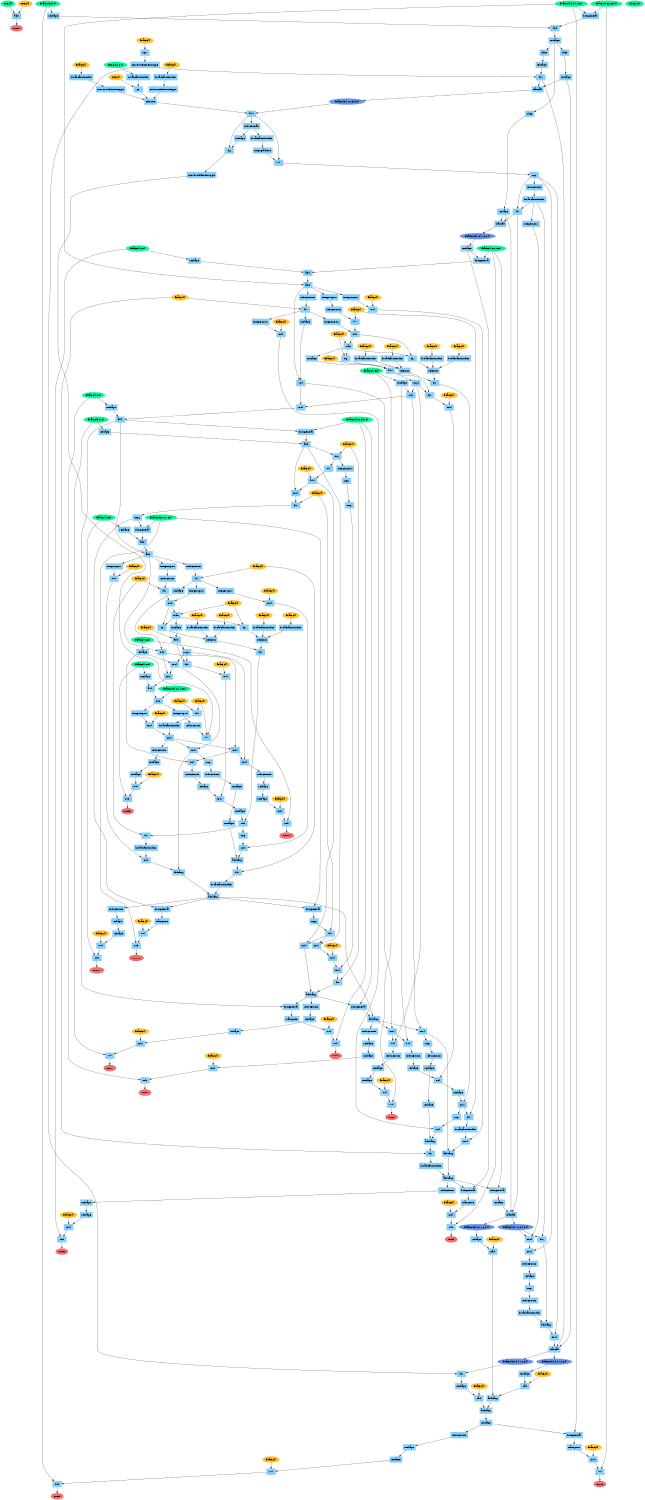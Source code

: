 digraph {
	size="6,10!"
	a [label="int32[]" color=mediumspringgreen style=filled]
	b [label="float32[768]" color=mediumspringgreen style=filled]
	c [label="float32[768]" color=mediumspringgreen style=filled]
	d [label="float32[768]" color=mediumspringgreen style=filled]
	e [label="float32[768,768]" color=mediumspringgreen style=filled]
	f [label="float32[2304]" color=mediumspringgreen style=filled]
	g [label="float32[768,2304]" color=mediumspringgreen style=filled]
	h [label="float32[3072]" color=mediumspringgreen style=filled]
	i [label="float32[768,3072]" color=mediumspringgreen style=filled]
	j [label="float32[768]" color=mediumspringgreen style=filled]
	k [label="float32[768]" color=mediumspringgreen style=filled]
	l [label="float32[768]" color=mediumspringgreen style=filled]
	m [label="float32[3072,768]" color=mediumspringgreen style=filled]
	n [label="int32[64,64]" color=mediumspringgreen style=filled]
	o [label="float32[64,64,768]" color=mediumspringgreen style=filled]
	p [label="float32[64,64,768]" color=mediumspringgreen style=filled]
	q [label="uint32[2]" color=mediumspringgreen style=filled]
	r [label=dot_general color=lightskyblue shape=box style=filled]
	o -> r
	g -> r
	s [label=reshape color=lightskyblue shape=box style=filled]
	f -> s
	t [label=add color=lightskyblue shape=box style=filled]
	r -> t
	s -> t
	u [label=reshape color=lightskyblue shape=box style=filled]
	t -> u
	v [label=slice color=lightskyblue shape=box style=filled]
	u -> v
	w [label=slice color=lightskyblue shape=box style=filled]
	u -> w
	x [label=slice color=lightskyblue shape=box style=filled]
	u -> x
	y [label=reshape color=lightskyblue shape=box style=filled]
	v -> y
	z [label=reshape color=lightskyblue shape=box style=filled]
	w -> z
	ba [label=reshape color=lightskyblue shape=box style=filled]
	x -> ba
	bb [label=broadcast_in_dim color=lightskyblue shape=box style=filled]
	n -> bb
	139648044202192 [label="int32[]" color=goldenrod1 style=filled]
	bc [label=gt color=lightskyblue shape=box style=filled]
	bb -> bc
	139648044202192 -> bc
	139648650093072 [label="float32[]" color=goldenrod1 style=filled]
	bd [label=broadcast_in_dim color=lightskyblue shape=box style=filled]
	139648650093072 -> bd
	be [label=convert_element_type color=lightskyblue shape=box style=filled]
	bd -> be
	139648650093776 [label="float32[]" color=goldenrod1 style=filled]
	bf [label=broadcast_in_dim color=lightskyblue shape=box style=filled]
	139648650093776 -> bf
	bg [label=convert_element_type color=lightskyblue shape=box style=filled]
	bf -> bg
	bh [label=select_n color=lightskyblue shape=box style=filled]
	bc -> bh
	bg -> bh
	be -> bh
	139648650094608 [label="float32[]" color=goldenrod1 style=filled]
	bi [label=sqrt color=lightskyblue shape=box style=filled]
	139648650094608 -> bi
	bj [label=convert_element_type color=lightskyblue shape=box style=filled]
	bi -> bj
	bk [label=div color=lightskyblue shape=box style=filled]
	y -> bk
	bj -> bk
	id0 [label=xla_call color=lightskyblue shape=box style=filled]
	bk -> id0
	ba -> id0
	bl [label="float32[64,12,64,64]" color=cornflowerblue style=filled]
	id0 -> bl
	bm [label=add color=lightskyblue shape=box style=filled]
	bl -> bm
	bh -> bm
	bn [label=reduce_max color=lightskyblue shape=box style=filled]
	bm -> bn
	bo [label=reshape color=lightskyblue shape=box style=filled]
	bn -> bo
	bp [label=eq color=lightskyblue shape=box style=filled]
	bm -> bp
	bo -> bp
	bq [label=convert_element_type color=lightskyblue shape=box style=filled]
	bp -> bq
	_ [label=reduce_sum color=lightskyblue shape=box style=filled]
	bq -> _
	br [label=broadcast_in_dim color=lightskyblue shape=box style=filled]
	bn -> br
	bs [label=stop_gradient color=lightskyblue shape=box style=filled]
	br -> bs
	bt [label=sub color=lightskyblue shape=box style=filled]
	bm -> bt
	bs -> bt
	bu [label=exp color=lightskyblue shape=box style=filled]
	bt -> bu
	bv [label=reduce_sum color=lightskyblue shape=box style=filled]
	bu -> bv
	bw [label=broadcast_in_dim color=lightskyblue shape=box style=filled]
	bv -> bw
	bx [label=div color=lightskyblue shape=box style=filled]
	bu -> bx
	bw -> bx
	by [label=integer_pow color=lightskyblue shape=box style=filled]
	bw -> by
	id1 [label=xla_call color=lightskyblue shape=box style=filled]
	bx -> id1
	z -> id1
	bz [label="float32[64,64,12,64]" color=cornflowerblue style=filled]
	id1 -> bz
	ca [label=reshape color=lightskyblue shape=box style=filled]
	bz -> ca
	cb [label=dot_general color=lightskyblue shape=box style=filled]
	ca -> cb
	e -> cb
	cc [label=reshape color=lightskyblue shape=box style=filled]
	d -> cc
	cd [label=add color=lightskyblue shape=box style=filled]
	cb -> cd
	cc -> cd
	ce [label=add color=lightskyblue shape=box style=filled]
	cd -> ce
	o -> ce
	cf [label=reduce_sum color=lightskyblue shape=box style=filled]
	ce -> cf
	139648044382704 [label="float32[]" color=goldenrod1 style=filled]
	cg [label=div color=lightskyblue shape=box style=filled]
	cf -> cg
	139648044382704 -> cg
	ch [label=integer_pow color=lightskyblue shape=box style=filled]
	ce -> ch
	ci [label=integer_pow color=lightskyblue shape=box style=filled]
	ce -> ci
	139648044316784 [label="float32[]" color=goldenrod1 style=filled]
	cj [label=mul color=lightskyblue shape=box style=filled]
	139648044316784 -> cj
	ci -> cj
	ck [label=reduce_sum color=lightskyblue shape=box style=filled]
	ch -> ck
	139648043949968 [label="float32[]" color=goldenrod1 style=filled]
	cl [label=div color=lightskyblue shape=box style=filled]
	ck -> cl
	139648043949968 -> cl
	cm [label=integer_pow color=lightskyblue shape=box style=filled]
	cg -> cm
	cn [label=integer_pow color=lightskyblue shape=box style=filled]
	cg -> cn
	139648043947280 [label="float32[]" color=goldenrod1 style=filled]
	co [label=mul color=lightskyblue shape=box style=filled]
	139648043947280 -> co
	cn -> co
	cp [label=sub color=lightskyblue shape=box style=filled]
	cl -> cp
	cm -> cp
	139648043735536 [label="float32[]" color=goldenrod1 style=filled]
	cq [label=max color=lightskyblue shape=box style=filled]
	139648043735536 -> cq
	cp -> cq
	cr [label=eq color=lightskyblue shape=box style=filled]
	cp -> cr
	cq -> cr
	139648043952816 [label="float32[]" color=goldenrod1 style=filled]
	cs [label=broadcast_in_dim color=lightskyblue shape=box style=filled]
	139648043952816 -> cs
	139648043953200 [label="float32[]" color=goldenrod1 style=filled]
	ct [label=broadcast_in_dim color=lightskyblue shape=box style=filled]
	139648043953200 -> ct
	cu [label=select_n color=lightskyblue shape=box style=filled]
	cr -> cu
	ct -> cu
	cs -> cu
	139648043735536 [label="float32[]" color=goldenrod1 style=filled]
	cv [label=eq color=lightskyblue shape=box style=filled]
	139648043735536 -> cv
	cq -> cv
	139648043953968 [label="float32[]" color=goldenrod1 style=filled]
	cw [label=broadcast_in_dim color=lightskyblue shape=box style=filled]
	139648043953968 -> cw
	139648043983088 [label="float32[]" color=goldenrod1 style=filled]
	cx [label=broadcast_in_dim color=lightskyblue shape=box style=filled]
	139648043983088 -> cx
	cy [label=select_n color=lightskyblue shape=box style=filled]
	cv -> cy
	cx -> cy
	cw -> cy
	cz [label=div color=lightskyblue shape=box style=filled]
	cu -> cz
	cy -> cz
	da [label=reshape color=lightskyblue shape=box style=filled]
	cg -> da
	db [label=reshape color=lightskyblue shape=box style=filled]
	cq -> db
	dc [label=sub color=lightskyblue shape=box style=filled]
	ce -> dc
	da -> dc
	139648043843728 [label="float32[]" color=goldenrod1 style=filled]
	dd [label=add color=lightskyblue shape=box style=filled]
	db -> dd
	139648043843728 -> dd
	de [label=rsqrt color=lightskyblue shape=box style=filled]
	dd -> de
	df [label=div color=lightskyblue shape=box style=filled]
	de -> df
	dd -> df
	139648043945488 [label="float32[]" color=goldenrod1 style=filled]
	dg [label=mul color=lightskyblue shape=box style=filled]
	139648043945488 -> dg
	df -> dg
	dh [label=reshape color=lightskyblue shape=box style=filled]
	c -> dh
	di [label=mul color=lightskyblue shape=box style=filled]
	de -> di
	dh -> di
	dj [label=mul color=lightskyblue shape=box style=filled]
	dc -> dj
	di -> dj
	dk [label=reshape color=lightskyblue shape=box style=filled]
	b -> dk
	dl [label=add color=lightskyblue shape=box style=filled]
	dj -> dl
	dk -> dl
	dm [label=dot_general color=lightskyblue shape=box style=filled]
	dl -> dm
	i -> dm
	dn [label=reshape color=lightskyblue shape=box style=filled]
	h -> dn
	do [label=add color=lightskyblue shape=box style=filled]
	dm -> do
	dn -> do
	139648044582768 [label="float32[]" color=goldenrod1 style=filled]
	dp [label=div color=lightskyblue shape=box style=filled]
	do -> dp
	139648044582768 -> dp
	dq [label=erf color=lightskyblue shape=box style=filled]
	dp -> dq
	dr [label=integer_pow color=lightskyblue shape=box style=filled]
	dp -> dr
	ds [label=neg color=lightskyblue shape=box style=filled]
	dr -> ds
	dt [label=exp color=lightskyblue shape=box style=filled]
	ds -> dt
	139648043425008 [label="float32[]" color=goldenrod1 style=filled]
	du [label=add color=lightskyblue shape=box style=filled]
	dq -> du
	139648043425008 -> du
	dv [label=mul color=lightskyblue shape=box style=filled]
	do -> dv
	du -> dv
	139648043959280 [label="float32[]" color=goldenrod1 style=filled]
	dw [label=div color=lightskyblue shape=box style=filled]
	dv -> dw
	139648043959280 -> dw
	dx [label=copy color=lightskyblue shape=box style=filled]
	dw -> dx
	dy [label=dot_general color=lightskyblue shape=box style=filled]
	dx -> dy
	m -> dy
	dz [label=reshape color=lightskyblue shape=box style=filled]
	l -> dz
	ea [label=add color=lightskyblue shape=box style=filled]
	dy -> ea
	dz -> ea
	eb [label=add color=lightskyblue shape=box style=filled]
	ea -> eb
	dl -> eb
	ec [label=reduce_sum color=lightskyblue shape=box style=filled]
	eb -> ec
	139648043630384 [label="float32[]" color=goldenrod1 style=filled]
	ed [label=div color=lightskyblue shape=box style=filled]
	ec -> ed
	139648043630384 -> ed
	ee [label=integer_pow color=lightskyblue shape=box style=filled]
	eb -> ee
	ef [label=integer_pow color=lightskyblue shape=box style=filled]
	eb -> ef
	139648043984816 [label="float32[]" color=goldenrod1 style=filled]
	eg [label=mul color=lightskyblue shape=box style=filled]
	139648043984816 -> eg
	ef -> eg
	eh [label=reduce_sum color=lightskyblue shape=box style=filled]
	ee -> eh
	139648043718000 [label="float32[]" color=goldenrod1 style=filled]
	ei [label=div color=lightskyblue shape=box style=filled]
	eh -> ei
	139648043718000 -> ei
	ej [label=integer_pow color=lightskyblue shape=box style=filled]
	ed -> ej
	ek [label=integer_pow color=lightskyblue shape=box style=filled]
	ed -> ek
	139648044132272 [label="float32[]" color=goldenrod1 style=filled]
	el [label=mul color=lightskyblue shape=box style=filled]
	139648044132272 -> el
	ek -> el
	em [label=sub color=lightskyblue shape=box style=filled]
	ei -> em
	ej -> em
	139648043959568 [label="float32[]" color=goldenrod1 style=filled]
	en [label=max color=lightskyblue shape=box style=filled]
	139648043959568 -> en
	em -> en
	eo [label=eq color=lightskyblue shape=box style=filled]
	em -> eo
	en -> eo
	139648043733808 [label="float32[]" color=goldenrod1 style=filled]
	ep [label=broadcast_in_dim color=lightskyblue shape=box style=filled]
	139648043733808 -> ep
	139648043734384 [label="float32[]" color=goldenrod1 style=filled]
	eq [label=broadcast_in_dim color=lightskyblue shape=box style=filled]
	139648043734384 -> eq
	er [label=select_n color=lightskyblue shape=box style=filled]
	eo -> er
	eq -> er
	ep -> er
	139648043959568 [label="float32[]" color=goldenrod1 style=filled]
	es [label=eq color=lightskyblue shape=box style=filled]
	139648043959568 -> es
	en -> es
	139648043753904 [label="float32[]" color=goldenrod1 style=filled]
	et [label=broadcast_in_dim color=lightskyblue shape=box style=filled]
	139648043753904 -> et
	139648043754096 [label="float32[]" color=goldenrod1 style=filled]
	eu [label=broadcast_in_dim color=lightskyblue shape=box style=filled]
	139648043754096 -> eu
	ev [label=select_n color=lightskyblue shape=box style=filled]
	es -> ev
	eu -> ev
	et -> ev
	ew [label=div color=lightskyblue shape=box style=filled]
	er -> ew
	ev -> ew
	ex [label=reshape color=lightskyblue shape=box style=filled]
	ed -> ex
	ey [label=reshape color=lightskyblue shape=box style=filled]
	en -> ey
	ez [label=sub color=lightskyblue shape=box style=filled]
	eb -> ez
	ex -> ez
	139648043961296 [label="float32[]" color=goldenrod1 style=filled]
	fa [label=add color=lightskyblue shape=box style=filled]
	ey -> fa
	139648043961296 -> fa
	fb [label=rsqrt color=lightskyblue shape=box style=filled]
	fa -> fb
	fc [label=div color=lightskyblue shape=box style=filled]
	fb -> fc
	fa -> fc
	139648043691920 [label="float32[]" color=goldenrod1 style=filled]
	fd [label=mul color=lightskyblue shape=box style=filled]
	139648043691920 -> fd
	fc -> fd
	fe [label=reshape color=lightskyblue shape=box style=filled]
	k -> fe
	ff [label=mul color=lightskyblue shape=box style=filled]
	fb -> ff
	fe -> ff
	fg [label=mul color=lightskyblue shape=box style=filled]
	ez -> fg
	ff -> fg
	fh [label=reshape color=lightskyblue shape=box style=filled]
	j -> fh
	fi [label=add color=lightskyblue shape=box style=filled]
	fg -> fi
	fh -> fi
	fj [label=sub color=lightskyblue shape=box style=filled]
	fi -> fj
	p -> fj
	fk [label=integer_pow color=lightskyblue shape=box style=filled]
	fj -> fk
	fl [label=integer_pow color=lightskyblue shape=box style=filled]
	fj -> fl
	139648043715728 [label="float32[]" color=goldenrod1 style=filled]
	fm [label=mul color=lightskyblue shape=box style=filled]
	139648043715728 -> fm
	fl -> fm
	fn [label=reduce_sum color=lightskyblue shape=box style=filled]
	fk -> fn
	139648043754192 [label="float32[]" color=goldenrod1 style=filled]
	_ [label=div color=lightskyblue shape=box style=filled]
	fn -> _
	139648043754192 -> _
	139648043970896 [label="float32[]" color=goldenrod1 style=filled]
	139648043754192 [label="float32[]" color=goldenrod1 style=filled]
	fo [label=div color=lightskyblue shape=box style=filled]
	139648043970896 -> fo
	139648043754192 -> fo
	fp [label=broadcast_in_dim color=lightskyblue shape=box style=filled]
	fo -> fp
	fq [label=mul color=lightskyblue shape=box style=filled]
	fp -> fq
	fm -> fq
	fr [label=reduce_sum color=lightskyblue shape=box style=filled]
	fq -> fr
	fs [label=reshape color=lightskyblue shape=box style=filled]
	fr -> fs
	ft [label=reshape color=lightskyblue shape=box style=filled]
	fs -> ft
	fu [label=mul color=lightskyblue shape=box style=filled]
	ez -> fu
	fq -> fu
	fv [label=mul color=lightskyblue shape=box style=filled]
	fq -> fv
	ff -> fv
	fw [label=mul color=lightskyblue shape=box style=filled]
	fb -> fw
	fu -> fw
	fx [label=reduce_sum color=lightskyblue shape=box style=filled]
	fw -> fx
	fy [label=reshape color=lightskyblue shape=box style=filled]
	fx -> fy
	fz [label=mul color=lightskyblue shape=box style=filled]
	fu -> fz
	fe -> fz
	ga [label=reduce_sum color=lightskyblue shape=box style=filled]
	fz -> ga
	gb [label=reshape color=lightskyblue shape=box style=filled]
	ga -> gb
	gc [label=reshape color=lightskyblue shape=box style=filled]
	fy -> gc
	gd [label=mul color=lightskyblue shape=box style=filled]
	gb -> gd
	fd -> gd
	ge [label=reshape color=lightskyblue shape=box style=filled]
	gd -> ge
	gf [label=mul color=lightskyblue shape=box style=filled]
	ge -> gf
	ew -> gf
	gg [label=neg color=lightskyblue shape=box style=filled]
	gf -> gg
	gh [label=mul color=lightskyblue shape=box style=filled]
	gg -> gh
	el -> gh
	139648043718000 [label="float32[]" color=goldenrod1 style=filled]
	gi [label=div color=lightskyblue shape=box style=filled]
	gf -> gi
	139648043718000 -> gi
	gj [label=broadcast_in_dim color=lightskyblue shape=box style=filled]
	gi -> gj
	gk [label=mul color=lightskyblue shape=box style=filled]
	gj -> gk
	eg -> gk
	gl [label=neg color=lightskyblue shape=box style=filled]
	fv -> gl
	gm [label=reduce_sum color=lightskyblue shape=box style=filled]
	gl -> gm
	gn [label=reshape color=lightskyblue shape=box style=filled]
	gm -> gn
	go [label=add_any color=lightskyblue shape=box style=filled]
	gk -> go
	fv -> go
	gp [label=reshape color=lightskyblue shape=box style=filled]
	gn -> gp
	gq [label=add_any color=lightskyblue shape=box style=filled]
	gh -> gq
	gp -> gq
	139648043630384 [label="float32[]" color=goldenrod1 style=filled]
	gr [label=div color=lightskyblue shape=box style=filled]
	gq -> gr
	139648043630384 -> gr
	gs [label=broadcast_in_dim color=lightskyblue shape=box style=filled]
	gr -> gs
	gt [label=add_any color=lightskyblue shape=box style=filled]
	go -> gt
	gs -> gt
	gu [label=reduce_sum color=lightskyblue shape=box style=filled]
	gt -> gu
	gv [label=reshape color=lightskyblue shape=box style=filled]
	gu -> gv
	gw [label=reshape color=lightskyblue shape=box style=filled]
	gv -> gw
	gx [label=dot_general color=lightskyblue shape=box style=filled]
	gt -> gx
	dx -> gx
	gy [label=transpose color=lightskyblue shape=box style=filled]
	gx -> gy
	gz [label=dot_general color=lightskyblue shape=box style=filled]
	gt -> gz
	m -> gz
	ha [label=copy color=lightskyblue shape=box style=filled]
	gz -> ha
	139648043959280 [label="float32[]" color=goldenrod1 style=filled]
	hb [label=div color=lightskyblue shape=box style=filled]
	ha -> hb
	139648043959280 -> hb
	hc [label=mul color=lightskyblue shape=box style=filled]
	do -> hc
	hb -> hc
	hd [label=mul color=lightskyblue shape=box style=filled]
	hb -> hd
	du -> hd
	139648044057200 [label="float32[]" color=goldenrod1 style=filled]
	he [label=mul color=lightskyblue shape=box style=filled]
	139648044057200 -> he
	hc -> he
	hf [label=mul color=lightskyblue shape=box style=filled]
	he -> hf
	dt -> hf
	139648044582768 [label="float32[]" color=goldenrod1 style=filled]
	hg [label=div color=lightskyblue shape=box style=filled]
	hf -> hg
	139648044582768 -> hg
	hh [label=add_any color=lightskyblue shape=box style=filled]
	hd -> hh
	hg -> hh
	hi [label=reduce_sum color=lightskyblue shape=box style=filled]
	hh -> hi
	hj [label=reshape color=lightskyblue shape=box style=filled]
	hi -> hj
	hk [label=reshape color=lightskyblue shape=box style=filled]
	hj -> hk
	hl [label=dot_general color=lightskyblue shape=box style=filled]
	hh -> hl
	dl -> hl
	hm [label=transpose color=lightskyblue shape=box style=filled]
	hl -> hm
	hn [label=dot_general color=lightskyblue shape=box style=filled]
	hh -> hn
	i -> hn
	ho [label=add_any color=lightskyblue shape=box style=filled]
	gt -> ho
	hn -> ho
	hp [label=reduce_sum color=lightskyblue shape=box style=filled]
	ho -> hp
	hq [label=reshape color=lightskyblue shape=box style=filled]
	hp -> hq
	hr [label=reshape color=lightskyblue shape=box style=filled]
	hq -> hr
	hs [label=mul color=lightskyblue shape=box style=filled]
	dc -> hs
	ho -> hs
	ht [label=mul color=lightskyblue shape=box style=filled]
	ho -> ht
	di -> ht
	hu [label=mul color=lightskyblue shape=box style=filled]
	de -> hu
	hs -> hu
	hv [label=reduce_sum color=lightskyblue shape=box style=filled]
	hu -> hv
	hw [label=reshape color=lightskyblue shape=box style=filled]
	hv -> hw
	hx [label=mul color=lightskyblue shape=box style=filled]
	hs -> hx
	dh -> hx
	hy [label=reduce_sum color=lightskyblue shape=box style=filled]
	hx -> hy
	hz [label=reshape color=lightskyblue shape=box style=filled]
	hy -> hz
	ia [label=reshape color=lightskyblue shape=box style=filled]
	hw -> ia
	ib [label=mul color=lightskyblue shape=box style=filled]
	hz -> ib
	dg -> ib
	ic [label=reshape color=lightskyblue shape=box style=filled]
	ib -> ic
	id [label=mul color=lightskyblue shape=box style=filled]
	ic -> id
	cz -> id
	ie [label=neg color=lightskyblue shape=box style=filled]
	id -> ie
	if [label=mul color=lightskyblue shape=box style=filled]
	ie -> if
	co -> if
	139648043949968 [label="float32[]" color=goldenrod1 style=filled]
	ig [label=div color=lightskyblue shape=box style=filled]
	id -> ig
	139648043949968 -> ig
	ih [label=broadcast_in_dim color=lightskyblue shape=box style=filled]
	ig -> ih
	ii [label=mul color=lightskyblue shape=box style=filled]
	ih -> ii
	cj -> ii
	ij [label=neg color=lightskyblue shape=box style=filled]
	ht -> ij
	ik [label=reduce_sum color=lightskyblue shape=box style=filled]
	ij -> ik
	il [label=reshape color=lightskyblue shape=box style=filled]
	ik -> il
	im [label=add_any color=lightskyblue shape=box style=filled]
	ii -> im
	ht -> im
	in [label=reshape color=lightskyblue shape=box style=filled]
	il -> in
	io [label=add_any color=lightskyblue shape=box style=filled]
	if -> io
	in -> io
	139648044382704 [label="float32[]" color=goldenrod1 style=filled]
	ip [label=div color=lightskyblue shape=box style=filled]
	io -> ip
	139648044382704 -> ip
	iq [label=broadcast_in_dim color=lightskyblue shape=box style=filled]
	ip -> iq
	ir [label=add_any color=lightskyblue shape=box style=filled]
	im -> ir
	iq -> ir
	is [label=reduce_sum color=lightskyblue shape=box style=filled]
	ir -> is
	it [label=reshape color=lightskyblue shape=box style=filled]
	is -> it
	iu [label=reshape color=lightskyblue shape=box style=filled]
	it -> iu
	iv [label=dot_general color=lightskyblue shape=box style=filled]
	ir -> iv
	ca -> iv
	iw [label=transpose color=lightskyblue shape=box style=filled]
	iv -> iw
	ix [label=dot_general color=lightskyblue shape=box style=filled]
	ir -> ix
	e -> ix
	iy [label=reshape color=lightskyblue shape=box style=filled]
	ix -> iy
	id2 [label=xla_call color=lightskyblue shape=box style=filled]
	bx -> id2
	z -> id2
	iy -> id2
	iz [label="float32[64,12,64,64]" color=cornflowerblue style=filled]
	id2 -> iz
	ja [label="float32[64,64,12,64]" color=cornflowerblue style=filled]
	id2 -> ja
	jb [label=reshape color=lightskyblue shape=box style=filled]
	ja -> jb
	139648043735152 [label="float32[]" color=goldenrod1 style=filled]
	jc [label=pad color=lightskyblue shape=box style=filled]
	jb -> jc
	139648043735152 -> jc
	jd [label=mul color=lightskyblue shape=box style=filled]
	iz -> jd
	by -> jd
	je [label=mul color=lightskyblue shape=box style=filled]
	jd -> je
	bu -> je
	jf [label=reduce_sum color=lightskyblue shape=box style=filled]
	je -> jf
	jg [label=reshape color=lightskyblue shape=box style=filled]
	jf -> jg
	jh [label=neg color=lightskyblue shape=box style=filled]
	jg -> jh
	ji [label=div color=lightskyblue shape=box style=filled]
	iz -> ji
	bw -> ji
	jj [label=reduce_sum color=lightskyblue shape=box style=filled]
	jh -> jj
	jk [label=broadcast_in_dim color=lightskyblue shape=box style=filled]
	jj -> jk
	jl [label=add_any color=lightskyblue shape=box style=filled]
	ji -> jl
	jk -> jl
	jm [label=mul color=lightskyblue shape=box style=filled]
	jl -> jm
	bu -> jm
	id3 [label=xla_call color=lightskyblue shape=box style=filled]
	ba -> id3
	bk -> id3
	jm -> id3
	jn [label="float32[64,64,12,64]" color=cornflowerblue style=filled]
	id3 -> jn
	jo [label="float32[64,64,12,64]" color=cornflowerblue style=filled]
	id3 -> jo
	jp [label=reshape color=lightskyblue shape=box style=filled]
	jo -> jp
	139648043396432 [label="float32[]" color=goldenrod1 style=filled]
	jq [label=pad color=lightskyblue shape=box style=filled]
	jp -> jq
	139648043396432 -> jq
	jr [label=add_any color=lightskyblue shape=box style=filled]
	jc -> jr
	jq -> jr
	js [label=div color=lightskyblue shape=box style=filled]
	jn -> js
	bj -> js
	jt [label=reshape color=lightskyblue shape=box style=filled]
	js -> jt
	139648043422320 [label="float32[]" color=goldenrod1 style=filled]
	ju [label=pad color=lightskyblue shape=box style=filled]
	jt -> ju
	139648043422320 -> ju
	jv [label=add_any color=lightskyblue shape=box style=filled]
	jr -> jv
	ju -> jv
	jw [label=reshape color=lightskyblue shape=box style=filled]
	jv -> jw
	jx [label=reduce_sum color=lightskyblue shape=box style=filled]
	jw -> jx
	jy [label=reshape color=lightskyblue shape=box style=filled]
	jx -> jy
	jz [label=reshape color=lightskyblue shape=box style=filled]
	jy -> jz
	ka [label=dot_general color=lightskyblue shape=box style=filled]
	jw -> ka
	o -> ka
	kb [label=transpose color=lightskyblue shape=box style=filled]
	ka -> kb
	139648043972432 [label="float32[]" color=goldenrod1 style=filled]
	kc [label=mul color=lightskyblue shape=box style=filled]
	139648043972432 -> kc
	hr -> kc
	kd [label=sub color=lightskyblue shape=box style=filled]
	b -> kd
	kc -> kd
	139648043828208 [label="float32[]" color=goldenrod1 style=filled]
	ke [label=mul color=lightskyblue shape=box style=filled]
	139648043828208 -> ke
	ia -> ke
	kf [label=sub color=lightskyblue shape=box style=filled]
	c -> kf
	ke -> kf
	139648043828496 [label="float32[]" color=goldenrod1 style=filled]
	kg [label=mul color=lightskyblue shape=box style=filled]
	139648043828496 -> kg
	iu -> kg
	kh [label=sub color=lightskyblue shape=box style=filled]
	d -> kh
	kg -> kh
	139648043828784 [label="float32[]" color=goldenrod1 style=filled]
	ki [label=mul color=lightskyblue shape=box style=filled]
	139648043828784 -> ki
	iw -> ki
	kj [label=sub color=lightskyblue shape=box style=filled]
	e -> kj
	ki -> kj
	139648043829072 [label="float32[]" color=goldenrod1 style=filled]
	kk [label=mul color=lightskyblue shape=box style=filled]
	139648043829072 -> kk
	jz -> kk
	kl [label=sub color=lightskyblue shape=box style=filled]
	f -> kl
	kk -> kl
	139648043829360 [label="float32[]" color=goldenrod1 style=filled]
	km [label=mul color=lightskyblue shape=box style=filled]
	139648043829360 -> km
	kb -> km
	kn [label=sub color=lightskyblue shape=box style=filled]
	g -> kn
	km -> kn
	139648043829648 [label="float32[]" color=goldenrod1 style=filled]
	ko [label=mul color=lightskyblue shape=box style=filled]
	139648043829648 -> ko
	hk -> ko
	kp [label=sub color=lightskyblue shape=box style=filled]
	h -> kp
	ko -> kp
	139648043829936 [label="float32[]" color=goldenrod1 style=filled]
	kq [label=mul color=lightskyblue shape=box style=filled]
	139648043829936 -> kq
	hm -> kq
	kr [label=sub color=lightskyblue shape=box style=filled]
	i -> kr
	kq -> kr
	139648043830224 [label="float32[]" color=goldenrod1 style=filled]
	ks [label=mul color=lightskyblue shape=box style=filled]
	139648043830224 -> ks
	ft -> ks
	kt [label=sub color=lightskyblue shape=box style=filled]
	j -> kt
	ks -> kt
	139648043830512 [label="float32[]" color=goldenrod1 style=filled]
	ku [label=mul color=lightskyblue shape=box style=filled]
	139648043830512 -> ku
	gc -> ku
	kv [label=sub color=lightskyblue shape=box style=filled]
	k -> kv
	ku -> kv
	139648043830800 [label="float32[]" color=goldenrod1 style=filled]
	kw [label=mul color=lightskyblue shape=box style=filled]
	139648043830800 -> kw
	gw -> kw
	kx [label=sub color=lightskyblue shape=box style=filled]
	l -> kx
	kw -> kx
	139648043831088 [label="float32[]" color=goldenrod1 style=filled]
	ky [label=mul color=lightskyblue shape=box style=filled]
	139648043831088 -> ky
	gy -> ky
	kz [label=sub color=lightskyblue shape=box style=filled]
	m -> kz
	ky -> kz
	139648043647120 [label="int32[]" color=goldenrod1 style=filled]
	la [label=add color=lightskyblue shape=box style=filled]
	a -> la
	139648043647120 -> la
	out_0 [label=out_0 color=black fillcolor=indianred1 style="filled,dashed"]
	la -> out_0
	out_1 [label=out_1 color=black fillcolor=indianred1 style="filled,dashed"]
	kd -> out_1
	out_2 [label=out_2 color=black fillcolor=indianred1 style="filled,dashed"]
	kf -> out_2
	out_3 [label=out_3 color=black fillcolor=indianred1 style="filled,dashed"]
	kh -> out_3
	out_4 [label=out_4 color=black fillcolor=indianred1 style="filled,dashed"]
	kj -> out_4
	out_5 [label=out_5 color=black fillcolor=indianred1 style="filled,dashed"]
	kl -> out_5
	out_6 [label=out_6 color=black fillcolor=indianred1 style="filled,dashed"]
	kn -> out_6
	out_7 [label=out_7 color=black fillcolor=indianred1 style="filled,dashed"]
	kp -> out_7
	out_8 [label=out_8 color=black fillcolor=indianred1 style="filled,dashed"]
	kr -> out_8
	out_9 [label=out_9 color=black fillcolor=indianred1 style="filled,dashed"]
	kt -> out_9
	out_10 [label=out_10 color=black fillcolor=indianred1 style="filled,dashed"]
	kv -> out_10
	out_11 [label=out_11 color=black fillcolor=indianred1 style="filled,dashed"]
	kx -> out_11
	out_12 [label=out_12 color=black fillcolor=indianred1 style="filled,dashed"]
	kz -> out_12
}
